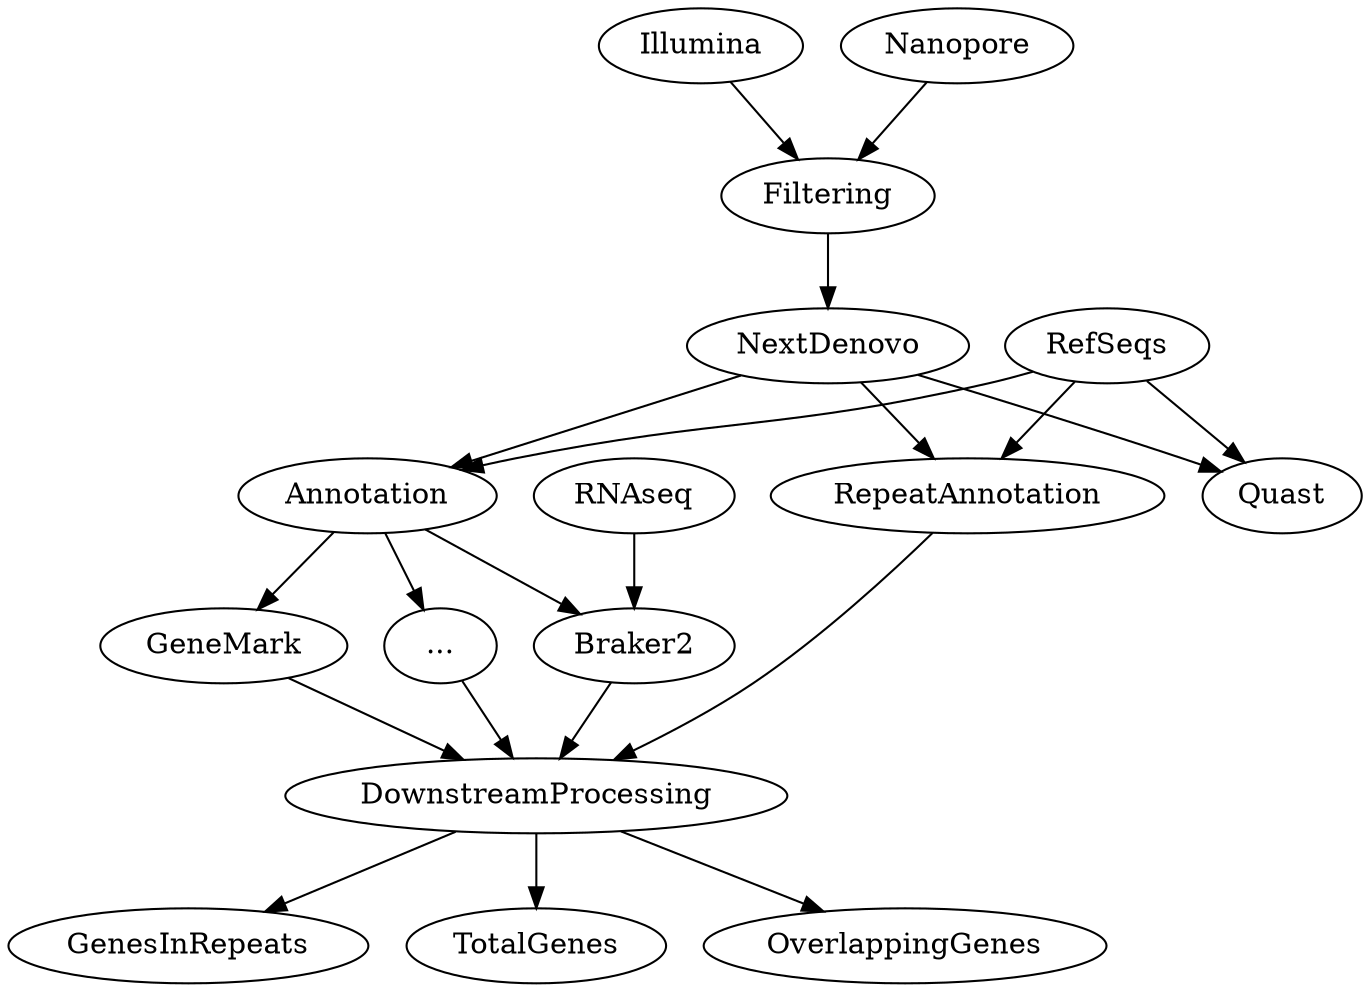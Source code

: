 digraph {
	Illumina -> Filtering;
	Nanopore -> Filtering;
	Annotation -> Braker2;
	Annotation -> GeneMark
	Filtering -> NextDenovo;
	NextDenovo -> Annotation;
	RefSeqs -> Annotation;
	Annotation -> "...";
	"..." -> DownstreamProcessing;
	RNAseq -> Braker2;
	RefSeqs -> RepeatAnnotation;
	NextDenovo -> RepeatAnnotation;
	GeneMark -> DownstreamProcessing;
	Braker2 -> DownstreamProcessing;
	RepeatAnnotation -> DownstreamProcessing;
	RefSeqs -> Quast;
	NextDenovo -> Quast;
	DownstreamProcessing -> GenesInRepeats;
	DownstreamProcessing -> TotalGenes;
	DownstreamProcessing -> OverlappingGenes;
}